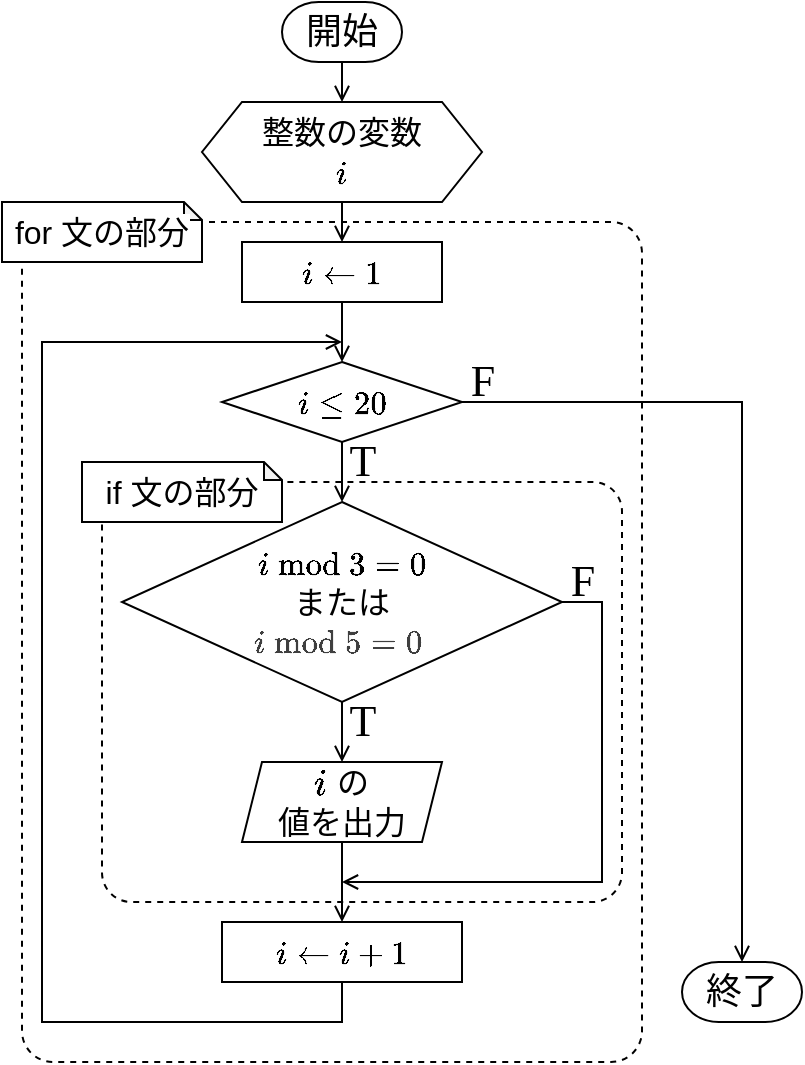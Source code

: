<mxfile>
    <diagram id="nzd1M5S517UlHXQLDNoR" name="ページ1">
        <mxGraphModel dx="888" dy="1707" grid="1" gridSize="10" guides="1" tooltips="1" connect="1" arrows="1" fold="1" page="1" pageScale="1" pageWidth="827" pageHeight="1169" math="1" shadow="0">
            <root>
                <mxCell id="0"/>
                <mxCell id="1" parent="0"/>
                <mxCell id="102" value="" style="rounded=1;whiteSpace=wrap;html=1;fontFamily=Helvetica;fontSize=11;fontColor=default;labelBackgroundColor=default;arcSize=5;dashed=1;fillColor=none;" vertex="1" parent="1">
                    <mxGeometry x="360" y="-50" width="310" height="420" as="geometry"/>
                </mxCell>
                <mxCell id="91" value="" style="rounded=1;whiteSpace=wrap;html=1;fontFamily=Helvetica;fontSize=11;fontColor=default;labelBackgroundColor=default;arcSize=7;dashed=1;fillColor=none;" vertex="1" parent="1">
                    <mxGeometry x="400" y="80" width="260" height="210" as="geometry"/>
                </mxCell>
                <mxCell id="41" style="edgeStyle=none;html=1;exitX=0.5;exitY=1;exitDx=0;exitDy=0;exitPerimeter=0;entryX=0.5;entryY=0;entryDx=0;entryDy=0;endArrow=open;endFill=0;" parent="1" source="42" target="43" edge="1">
                    <mxGeometry relative="1" as="geometry"/>
                </mxCell>
                <mxCell id="42" value="開始" style="strokeWidth=1;html=1;shape=mxgraph.flowchart.terminator;whiteSpace=wrap;fontFamily=Lucida Console;fontSize=18;" parent="1" vertex="1">
                    <mxGeometry x="490" y="-160" width="60" height="30" as="geometry"/>
                </mxCell>
                <mxCell id="51" style="edgeStyle=orthogonalEdgeStyle;html=1;exitX=0.5;exitY=1;exitDx=0;exitDy=0;entryX=0.5;entryY=0;entryDx=0;entryDy=0;strokeColor=default;rounded=0;curved=0;endArrow=open;endFill=0;" parent="1" source="43" target="44" edge="1">
                    <mxGeometry relative="1" as="geometry"/>
                </mxCell>
                <mxCell id="43" value="&lt;div&gt;&lt;span style=&quot;font-family: &amp;quot;Lucida Console&amp;quot;; background-color: transparent;&quot;&gt;整数の変数&lt;/span&gt;&lt;/div&gt;&lt;div&gt;&lt;div&gt;&lt;span style=&quot;background-color: transparent; font-family: &amp;quot;Lucida Console&amp;quot;;&quot;&gt;\(i\)&lt;/span&gt;&lt;/div&gt;&lt;/div&gt;" style="shape=hexagon;perimeter=hexagonPerimeter2;whiteSpace=wrap;html=1;fixedSize=1;align=center;size=20;fontSize=16;" parent="1" vertex="1">
                    <mxGeometry x="450" y="-110" width="140" height="50" as="geometry"/>
                </mxCell>
                <mxCell id="44" value="\(i \leftarrow 1\)" style="rounded=0;whiteSpace=wrap;html=1;fontSize=16;fontFamily=Lucida Console;" parent="1" vertex="1">
                    <mxGeometry x="470" y="-40" width="100" height="30" as="geometry"/>
                </mxCell>
                <mxCell id="84" style="edgeStyle=orthogonalEdgeStyle;shape=connector;curved=0;rounded=0;html=1;exitX=0.5;exitY=1;exitDx=0;exitDy=0;exitPerimeter=0;strokeColor=default;align=center;verticalAlign=middle;fontFamily=Helvetica;fontSize=11;fontColor=default;labelBackgroundColor=default;endArrow=open;endFill=0;" edge="1" parent="1" source="80" target="82">
                    <mxGeometry relative="1" as="geometry"/>
                </mxCell>
                <mxCell id="95" style="edgeStyle=orthogonalEdgeStyle;shape=connector;curved=0;rounded=0;html=1;exitX=1;exitY=0.5;exitDx=0;exitDy=0;exitPerimeter=0;strokeColor=default;align=center;verticalAlign=middle;fontFamily=Helvetica;fontSize=11;fontColor=default;labelBackgroundColor=default;endArrow=open;endFill=0;entryX=0.5;entryY=0;entryDx=0;entryDy=0;entryPerimeter=0;" edge="1" parent="1" source="80" target="96">
                    <mxGeometry relative="1" as="geometry">
                        <mxPoint x="700" y="180" as="targetPoint"/>
                    </mxGeometry>
                </mxCell>
                <mxCell id="88" style="edgeStyle=orthogonalEdgeStyle;shape=connector;curved=0;rounded=0;html=1;exitX=0.5;exitY=1;exitDx=0;exitDy=0;strokeColor=default;align=center;verticalAlign=middle;fontFamily=Helvetica;fontSize=11;fontColor=default;labelBackgroundColor=default;endArrow=open;endFill=0;" edge="1" parent="1" source="81">
                    <mxGeometry relative="1" as="geometry">
                        <mxPoint x="520" y="10" as="targetPoint"/>
                        <Array as="points">
                            <mxPoint x="520" y="350"/>
                            <mxPoint x="370" y="350"/>
                            <mxPoint x="370" y="10"/>
                            <mxPoint x="520" y="10"/>
                        </Array>
                    </mxGeometry>
                </mxCell>
                <mxCell id="81" value="\(i \leftarrow i + 1\)" style="rounded=0;whiteSpace=wrap;html=1;fontSize=16;fontFamily=Lucida Console;" vertex="1" parent="1">
                    <mxGeometry x="460" y="300" width="120" height="30" as="geometry"/>
                </mxCell>
                <mxCell id="85" style="edgeStyle=orthogonalEdgeStyle;shape=connector;curved=0;rounded=0;html=1;exitX=0.5;exitY=1;exitDx=0;exitDy=0;exitPerimeter=0;strokeColor=default;align=center;verticalAlign=middle;fontFamily=Helvetica;fontSize=11;fontColor=default;labelBackgroundColor=default;endArrow=open;endFill=0;" edge="1" parent="1" source="82" target="83">
                    <mxGeometry relative="1" as="geometry"/>
                </mxCell>
                <mxCell id="87" style="edgeStyle=orthogonalEdgeStyle;shape=connector;curved=0;rounded=0;html=1;exitX=1;exitY=0.5;exitDx=0;exitDy=0;exitPerimeter=0;strokeColor=default;align=center;verticalAlign=middle;fontFamily=Helvetica;fontSize=11;fontColor=default;labelBackgroundColor=default;endArrow=open;endFill=0;" edge="1" parent="1" source="82">
                    <mxGeometry relative="1" as="geometry">
                        <mxPoint x="520" y="280" as="targetPoint"/>
                        <Array as="points">
                            <mxPoint x="650" y="140"/>
                            <mxPoint x="650" y="280"/>
                        </Array>
                    </mxGeometry>
                </mxCell>
                <mxCell id="82" value="&lt;div&gt;&lt;span style=&quot;background-color: transparent;&quot;&gt;\(i\ \rm{mod}\ 3 = 0\)&lt;/span&gt;&lt;/div&gt;&lt;div&gt;&lt;span style=&quot;background-color: transparent;&quot;&gt;または&lt;br&gt;&lt;/span&gt;&lt;span style=&quot;color: rgb(63, 63, 63);&quot;&gt;\(i\ \rm{mod}\ 5 = 0\)&amp;nbsp;&lt;/span&gt;&lt;span style=&quot;background-color: transparent;&quot;&gt;&lt;/span&gt;&lt;/div&gt;" style="strokeWidth=1;html=1;shape=mxgraph.flowchart.decision;whiteSpace=wrap;fontSize=16;fontFamily=Lucida Console;" vertex="1" parent="1">
                    <mxGeometry x="410" y="90" width="220" height="100" as="geometry"/>
                </mxCell>
                <mxCell id="86" style="edgeStyle=orthogonalEdgeStyle;shape=connector;curved=0;rounded=0;html=1;exitX=0.5;exitY=1;exitDx=0;exitDy=0;entryX=0.5;entryY=0;entryDx=0;entryDy=0;strokeColor=default;align=center;verticalAlign=middle;fontFamily=Helvetica;fontSize=11;fontColor=default;labelBackgroundColor=default;endArrow=open;endFill=0;" edge="1" parent="1" source="83" target="81">
                    <mxGeometry relative="1" as="geometry"/>
                </mxCell>
                <mxCell id="83" value="\(i\) の&lt;div&gt;値&lt;span style=&quot;background-color: transparent; color: light-dark(rgb(0, 0, 0), rgb(255, 255, 255));&quot;&gt;を出力&lt;/span&gt;&lt;/div&gt;" style="shape=parallelogram;perimeter=parallelogramPerimeter;whiteSpace=wrap;html=1;fixedSize=1;size=10;fontSize=16;" vertex="1" parent="1">
                    <mxGeometry x="470" y="220" width="100" height="40" as="geometry"/>
                </mxCell>
                <mxCell id="94" value="if 文の部分" style="shape=note;whiteSpace=wrap;html=1;backgroundOutline=1;darkOpacity=0.05;fontFamily=Helvetica;fontSize=16;fontColor=default;labelBackgroundColor=default;size=9;" vertex="1" parent="1">
                    <mxGeometry x="390" y="70" width="100" height="30" as="geometry"/>
                </mxCell>
                <mxCell id="96" value="終了" style="strokeWidth=1;html=1;shape=mxgraph.flowchart.terminator;whiteSpace=wrap;fontFamily=Lucida Console;fontSize=18;" vertex="1" parent="1">
                    <mxGeometry x="690" y="320" width="60" height="30" as="geometry"/>
                </mxCell>
                <mxCell id="97" value="" style="edgeStyle=orthogonalEdgeStyle;shape=connector;curved=0;rounded=0;html=1;exitX=0.5;exitY=1;exitDx=0;exitDy=0;strokeColor=default;align=center;verticalAlign=middle;fontFamily=Helvetica;fontSize=11;fontColor=default;labelBackgroundColor=default;endArrow=open;endFill=0;" edge="1" parent="1" source="44" target="80">
                    <mxGeometry relative="1" as="geometry">
                        <mxPoint x="520" y="-10" as="sourcePoint"/>
                        <mxPoint x="520" y="30" as="targetPoint"/>
                    </mxGeometry>
                </mxCell>
                <mxCell id="80" value="&lt;div&gt;\(i \le 20\)&lt;/div&gt;" style="strokeWidth=1;html=1;shape=mxgraph.flowchart.decision;whiteSpace=wrap;fontSize=16;fontFamily=Lucida Console;" vertex="1" parent="1">
                    <mxGeometry x="460" y="20" width="120" height="40" as="geometry"/>
                </mxCell>
                <mxCell id="98" value="F" style="text;html=1;align=center;verticalAlign=middle;resizable=0;points=[];autosize=1;strokeColor=none;fillColor=none;fontSize=22;fontFamily=Lucida Console;" vertex="1" parent="1">
                    <mxGeometry x="620" y="110" width="40" height="40" as="geometry"/>
                </mxCell>
                <mxCell id="99" value="T" style="text;html=1;align=center;verticalAlign=middle;resizable=0;points=[];autosize=1;strokeColor=none;fillColor=none;fontSize=22;fontFamily=Lucida Console;" vertex="1" parent="1">
                    <mxGeometry x="510" y="180" width="40" height="40" as="geometry"/>
                </mxCell>
                <mxCell id="100" value="T" style="text;html=1;align=center;verticalAlign=middle;resizable=0;points=[];autosize=1;strokeColor=none;fillColor=none;fontSize=22;fontFamily=Lucida Console;" vertex="1" parent="1">
                    <mxGeometry x="510" y="50" width="40" height="40" as="geometry"/>
                </mxCell>
                <mxCell id="101" value="F" style="text;html=1;align=center;verticalAlign=middle;resizable=0;points=[];autosize=1;strokeColor=none;fillColor=none;fontSize=22;fontFamily=Lucida Console;" vertex="1" parent="1">
                    <mxGeometry x="570" y="10" width="40" height="40" as="geometry"/>
                </mxCell>
                <mxCell id="103" value="for 文の部分" style="shape=note;whiteSpace=wrap;html=1;backgroundOutline=1;darkOpacity=0.05;fontFamily=Helvetica;fontSize=16;fontColor=default;labelBackgroundColor=default;size=9;" vertex="1" parent="1">
                    <mxGeometry x="350" y="-60" width="100" height="30" as="geometry"/>
                </mxCell>
            </root>
        </mxGraphModel>
    </diagram>
</mxfile>